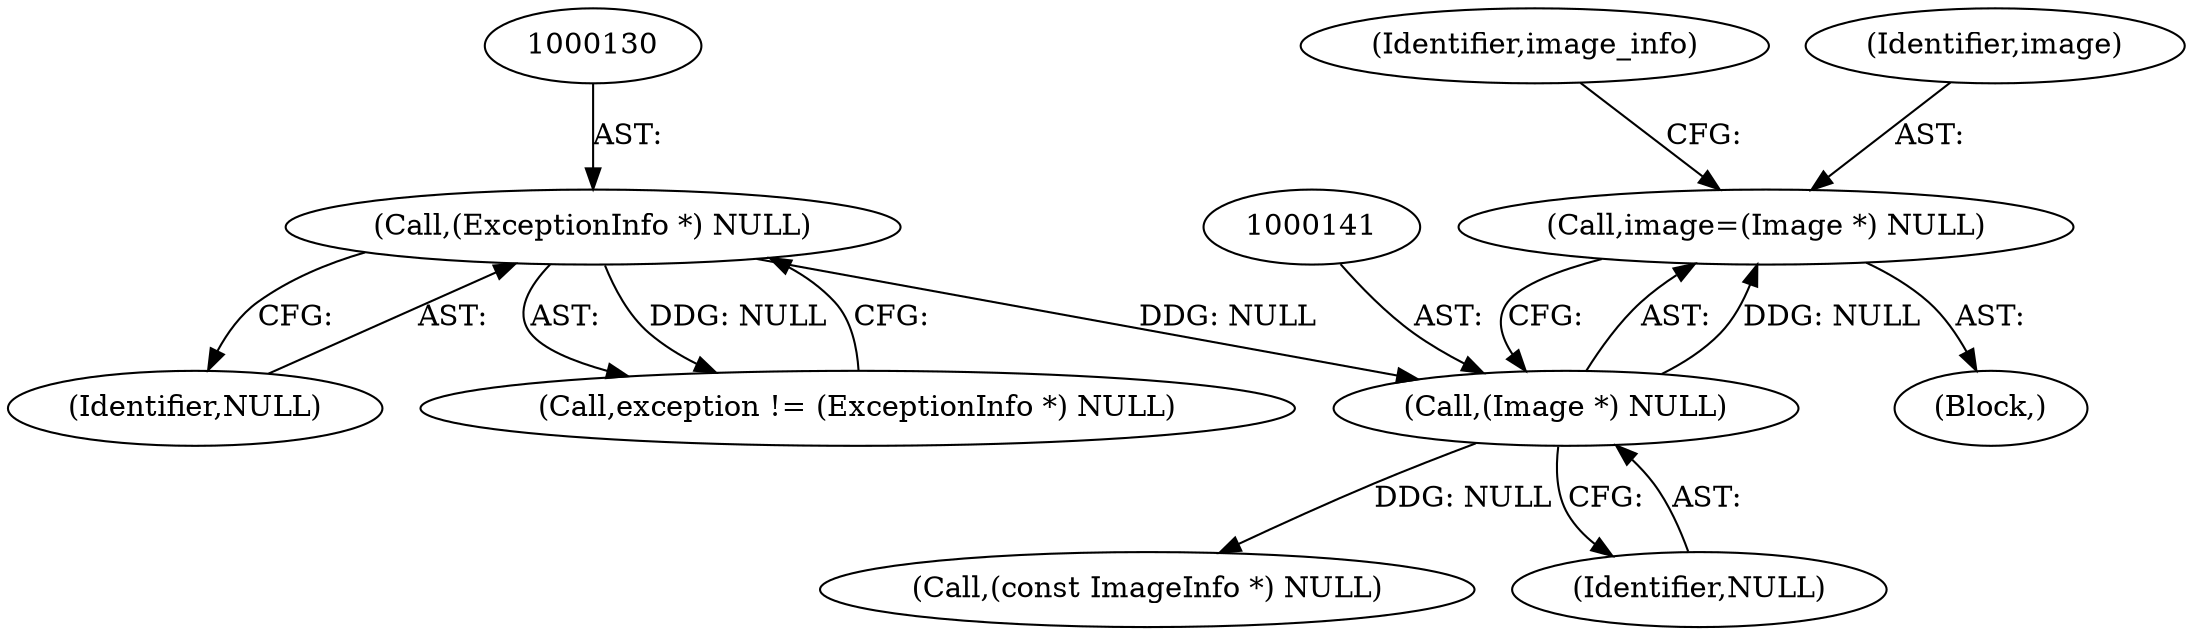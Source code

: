digraph "0_ImageMagick_8c10b9247509c0484b55330458846115131ec2ae@pointer" {
"1000138" [label="(Call,image=(Image *) NULL)"];
"1000140" [label="(Call,(Image *) NULL)"];
"1000129" [label="(Call,(ExceptionInfo *) NULL)"];
"1000160" [label="(Call,(const ImageInfo *) NULL)"];
"1000159" [label="(Identifier,image_info)"];
"1000131" [label="(Identifier,NULL)"];
"1000138" [label="(Call,image=(Image *) NULL)"];
"1000103" [label="(Block,)"];
"1000139" [label="(Identifier,image)"];
"1000129" [label="(Call,(ExceptionInfo *) NULL)"];
"1000140" [label="(Call,(Image *) NULL)"];
"1000142" [label="(Identifier,NULL)"];
"1000127" [label="(Call,exception != (ExceptionInfo *) NULL)"];
"1000138" -> "1000103"  [label="AST: "];
"1000138" -> "1000140"  [label="CFG: "];
"1000139" -> "1000138"  [label="AST: "];
"1000140" -> "1000138"  [label="AST: "];
"1000159" -> "1000138"  [label="CFG: "];
"1000140" -> "1000138"  [label="DDG: NULL"];
"1000140" -> "1000142"  [label="CFG: "];
"1000141" -> "1000140"  [label="AST: "];
"1000142" -> "1000140"  [label="AST: "];
"1000129" -> "1000140"  [label="DDG: NULL"];
"1000140" -> "1000160"  [label="DDG: NULL"];
"1000129" -> "1000127"  [label="AST: "];
"1000129" -> "1000131"  [label="CFG: "];
"1000130" -> "1000129"  [label="AST: "];
"1000131" -> "1000129"  [label="AST: "];
"1000127" -> "1000129"  [label="CFG: "];
"1000129" -> "1000127"  [label="DDG: NULL"];
}
